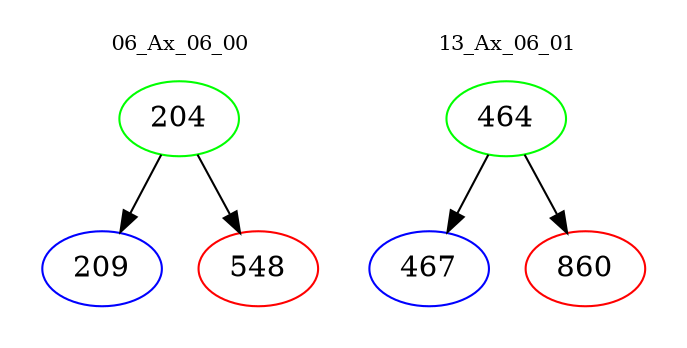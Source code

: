 digraph{
subgraph cluster_0 {
color = white
label = "06_Ax_06_00";
fontsize=10;
T0_204 [label="204", color="green"]
T0_204 -> T0_209 [color="black"]
T0_209 [label="209", color="blue"]
T0_204 -> T0_548 [color="black"]
T0_548 [label="548", color="red"]
}
subgraph cluster_1 {
color = white
label = "13_Ax_06_01";
fontsize=10;
T1_464 [label="464", color="green"]
T1_464 -> T1_467 [color="black"]
T1_467 [label="467", color="blue"]
T1_464 -> T1_860 [color="black"]
T1_860 [label="860", color="red"]
}
}
